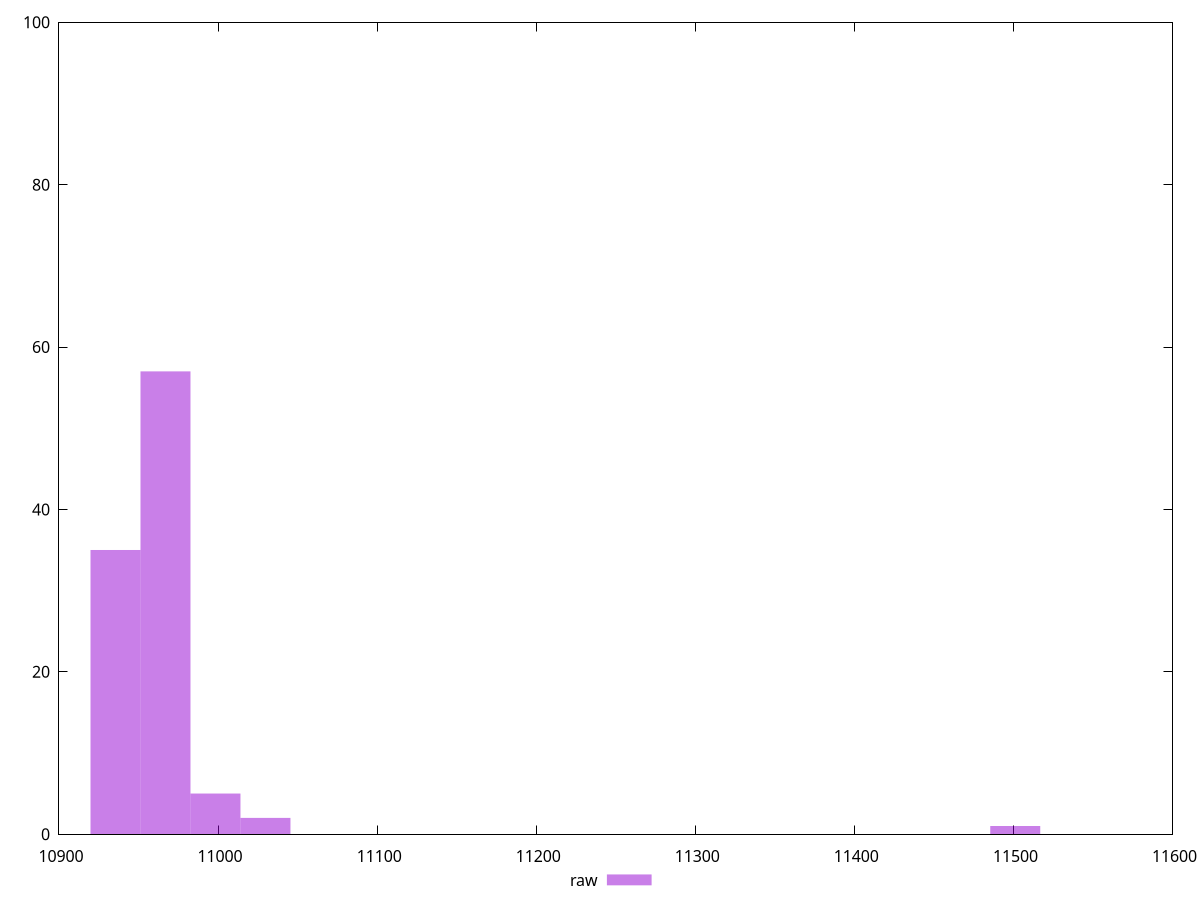 reset
set terminal svg size 640, 490 enhanced background rgb 'white'
set output "report_00007_2020-12-11T15:55:29.892Z/interactive/samples/pages+cached/raw/histogram.svg"

$raw <<EOF
11501.143002794688 1
10966.936907036466 57
11029.784683008022 2
10998.360795022243 5
10935.513019050688 35
EOF

set key outside below
set boxwidth 31.42388798577784
set yrange [0:100]
set style fill transparent solid 0.5 noborder

plot \
  $raw title "raw" with boxes, \


reset
